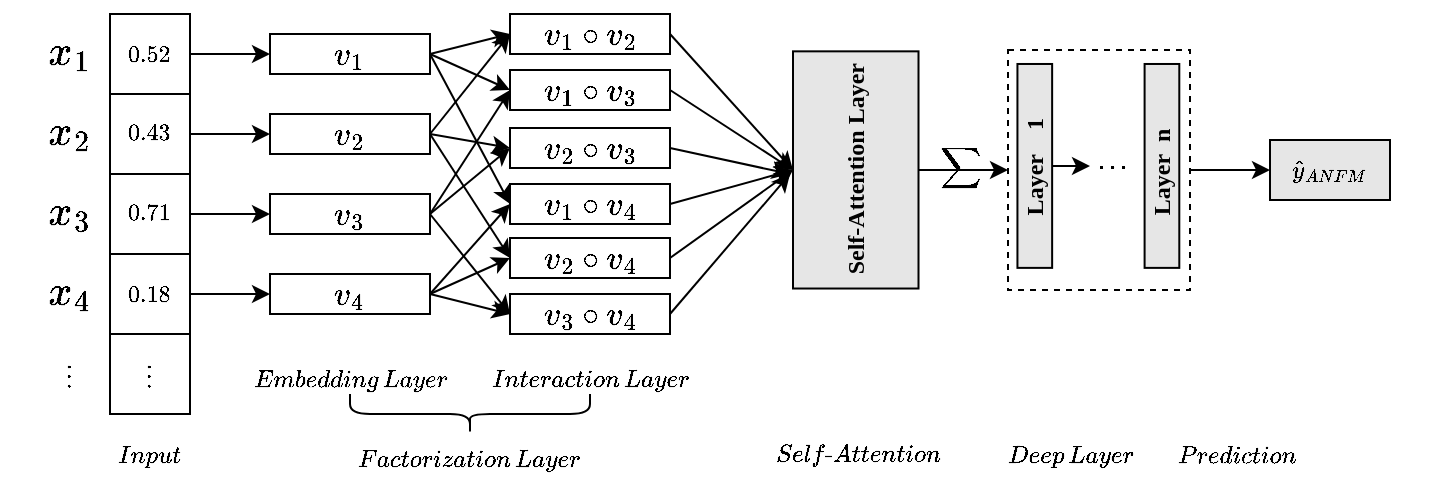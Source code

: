 <mxfile version="16.4.3" type="github">
  <diagram id="26pQuWGznM4Nc8gJCP6m" name="Page-1">
    <mxGraphModel dx="861" dy="432" grid="1" gridSize="10" guides="1" tooltips="1" connect="1" arrows="1" fold="1" page="1" pageScale="1" pageWidth="827" pageHeight="1169" math="1" shadow="0">
      <root>
        <mxCell id="0" />
        <mxCell id="1" parent="0" />
        <mxCell id="oOmBWD5v_Np9IudHWEEX-62" value="&lt;font style=&quot;font-size: 12px&quot;&gt;$$\sum&amp;nbsp;$$&lt;/font&gt;" style="rounded=0;whiteSpace=wrap;html=1;dashed=1;strokeColor=none;fillColor=none;" parent="1" vertex="1">
          <mxGeometry x="530" y="302" width="30" height="30" as="geometry" />
        </mxCell>
        <mxCell id="oOmBWD5v_Np9IudHWEEX-3" value="&lt;font style=&quot;font-size: 18px&quot;&gt;$$x_1$$&lt;/font&gt;" style="rounded=0;whiteSpace=wrap;html=1;dashed=1;strokeColor=none;fillColor=none;" parent="1" vertex="1">
          <mxGeometry x="80" y="240" width="40" height="40" as="geometry" />
        </mxCell>
        <mxCell id="oOmBWD5v_Np9IudHWEEX-13" style="edgeStyle=orthogonalEdgeStyle;rounded=0;orthogonalLoop=1;jettySize=auto;html=1;entryX=0;entryY=0.5;entryDx=0;entryDy=0;fontSize=18;" parent="1" source="oOmBWD5v_Np9IudHWEEX-1" target="oOmBWD5v_Np9IudHWEEX-12" edge="1">
          <mxGeometry relative="1" as="geometry" />
        </mxCell>
        <mxCell id="oOmBWD5v_Np9IudHWEEX-1" value="&lt;font style=&quot;font-size: 10px&quot;&gt;$$0.52$$&lt;/font&gt;" style="rounded=0;whiteSpace=wrap;html=1;fillColor=none;" parent="1" vertex="1">
          <mxGeometry x="120" y="240" width="40" height="40" as="geometry" />
        </mxCell>
        <mxCell id="oOmBWD5v_Np9IudHWEEX-4" value="&lt;font style=&quot;font-size: 18px&quot;&gt;$$x_2$$&lt;/font&gt;" style="rounded=0;whiteSpace=wrap;html=1;dashed=1;strokeColor=none;fillColor=none;" parent="1" vertex="1">
          <mxGeometry x="80" y="280" width="40" height="40" as="geometry" />
        </mxCell>
        <mxCell id="oOmBWD5v_Np9IudHWEEX-23" style="edgeStyle=orthogonalEdgeStyle;rounded=0;orthogonalLoop=1;jettySize=auto;html=1;entryX=0;entryY=0.5;entryDx=0;entryDy=0;fontSize=14;" parent="1" source="oOmBWD5v_Np9IudHWEEX-5" target="oOmBWD5v_Np9IudHWEEX-16" edge="1">
          <mxGeometry relative="1" as="geometry" />
        </mxCell>
        <mxCell id="oOmBWD5v_Np9IudHWEEX-5" value="&lt;font style=&quot;font-size: 10px&quot;&gt;$$0.43$$&lt;/font&gt;" style="rounded=0;whiteSpace=wrap;html=1;fillColor=none;" parent="1" vertex="1">
          <mxGeometry x="120" y="280" width="40" height="40" as="geometry" />
        </mxCell>
        <mxCell id="oOmBWD5v_Np9IudHWEEX-6" value="&lt;font style=&quot;font-size: 18px&quot;&gt;$$x_3$$&lt;/font&gt;" style="rounded=0;whiteSpace=wrap;html=1;dashed=1;strokeColor=none;fillColor=none;" parent="1" vertex="1">
          <mxGeometry x="80" y="320" width="40" height="40" as="geometry" />
        </mxCell>
        <mxCell id="oOmBWD5v_Np9IudHWEEX-24" style="edgeStyle=orthogonalEdgeStyle;rounded=0;orthogonalLoop=1;jettySize=auto;html=1;entryX=0;entryY=0.5;entryDx=0;entryDy=0;fontSize=14;" parent="1" source="oOmBWD5v_Np9IudHWEEX-7" target="oOmBWD5v_Np9IudHWEEX-17" edge="1">
          <mxGeometry relative="1" as="geometry" />
        </mxCell>
        <mxCell id="oOmBWD5v_Np9IudHWEEX-7" value="&lt;font style=&quot;font-size: 10px&quot;&gt;$$0.71$$&lt;/font&gt;" style="rounded=0;whiteSpace=wrap;html=1;fillColor=none;" parent="1" vertex="1">
          <mxGeometry x="120" y="320" width="40" height="40" as="geometry" />
        </mxCell>
        <mxCell id="oOmBWD5v_Np9IudHWEEX-8" value="&lt;font style=&quot;font-size: 18px&quot;&gt;$$x_4$$&lt;/font&gt;" style="rounded=0;whiteSpace=wrap;html=1;dashed=1;strokeColor=none;fillColor=none;" parent="1" vertex="1">
          <mxGeometry x="80" y="360" width="40" height="40" as="geometry" />
        </mxCell>
        <mxCell id="oOmBWD5v_Np9IudHWEEX-25" style="edgeStyle=orthogonalEdgeStyle;rounded=0;orthogonalLoop=1;jettySize=auto;html=1;entryX=0;entryY=0.5;entryDx=0;entryDy=0;fontSize=14;" parent="1" source="oOmBWD5v_Np9IudHWEEX-9" target="oOmBWD5v_Np9IudHWEEX-18" edge="1">
          <mxGeometry relative="1" as="geometry" />
        </mxCell>
        <mxCell id="oOmBWD5v_Np9IudHWEEX-9" value="&lt;font style=&quot;font-size: 10px&quot;&gt;$$0.18$$&lt;/font&gt;" style="rounded=0;whiteSpace=wrap;html=1;fillColor=none;" parent="1" vertex="1">
          <mxGeometry x="120" y="360" width="40" height="40" as="geometry" />
        </mxCell>
        <mxCell id="oOmBWD5v_Np9IudHWEEX-10" value="&lt;span style=&quot;font-size: 10px&quot;&gt;$$&amp;nbsp;\vdots&amp;nbsp;$$&lt;/span&gt;" style="rounded=0;whiteSpace=wrap;html=1;dashed=1;strokeColor=none;fillColor=none;" parent="1" vertex="1">
          <mxGeometry x="80" y="400" width="40" height="40" as="geometry" />
        </mxCell>
        <mxCell id="oOmBWD5v_Np9IudHWEEX-11" value="&lt;font style=&quot;font-size: 10px&quot;&gt;$$&amp;nbsp;\vdots&amp;nbsp;$$&lt;/font&gt;" style="rounded=0;whiteSpace=wrap;html=1;fillColor=none;" parent="1" vertex="1">
          <mxGeometry x="120" y="400" width="40" height="40" as="geometry" />
        </mxCell>
        <mxCell id="oOmBWD5v_Np9IudHWEEX-12" value="&lt;font style=&quot;font-size: 14px&quot;&gt;$$v_1$$&lt;/font&gt;" style="rounded=0;whiteSpace=wrap;html=1;fillColor=none;" parent="1" vertex="1">
          <mxGeometry x="200" y="250" width="80" height="20" as="geometry" />
        </mxCell>
        <mxCell id="oOmBWD5v_Np9IudHWEEX-14" value="&lt;font style=&quot;font-size: 14px&quot;&gt;$$v_{1} \circ v_{2}$$&lt;/font&gt;" style="rounded=0;whiteSpace=wrap;html=1;fillColor=none;" parent="1" vertex="1">
          <mxGeometry x="320" y="240" width="80" height="20" as="geometry" />
        </mxCell>
        <mxCell id="oOmBWD5v_Np9IudHWEEX-16" value="&lt;font style=&quot;font-size: 14px&quot;&gt;$$v_2$$&lt;/font&gt;" style="rounded=0;whiteSpace=wrap;html=1;fillColor=none;" parent="1" vertex="1">
          <mxGeometry x="200" y="290" width="80" height="20" as="geometry" />
        </mxCell>
        <mxCell id="oOmBWD5v_Np9IudHWEEX-17" value="&lt;font style=&quot;font-size: 14px&quot;&gt;$$v_3$$&lt;/font&gt;" style="rounded=0;whiteSpace=wrap;html=1;fillColor=none;" parent="1" vertex="1">
          <mxGeometry x="200" y="330" width="80" height="20" as="geometry" />
        </mxCell>
        <mxCell id="oOmBWD5v_Np9IudHWEEX-18" value="&lt;font style=&quot;font-size: 14px&quot;&gt;$$v_4$$&lt;/font&gt;" style="rounded=0;whiteSpace=wrap;html=1;fillColor=none;" parent="1" vertex="1">
          <mxGeometry x="200" y="370" width="80" height="20" as="geometry" />
        </mxCell>
        <mxCell id="oOmBWD5v_Np9IudHWEEX-26" value="&lt;span style=&quot;font-size: 14px&quot;&gt;$$v_{1} \circ v_{3}$$&lt;/span&gt;" style="rounded=0;whiteSpace=wrap;html=1;fillColor=none;" parent="1" vertex="1">
          <mxGeometry x="320" y="268" width="80" height="20" as="geometry" />
        </mxCell>
        <mxCell id="oOmBWD5v_Np9IudHWEEX-27" value="&lt;span style=&quot;font-size: 14px&quot;&gt;$$v_{2} \circ v_{3}$$&lt;/span&gt;" style="rounded=0;whiteSpace=wrap;html=1;fillColor=none;" parent="1" vertex="1">
          <mxGeometry x="320" y="297" width="80" height="20" as="geometry" />
        </mxCell>
        <mxCell id="oOmBWD5v_Np9IudHWEEX-29" value="&lt;font style=&quot;font-size: 14px&quot;&gt;$$v_{1} \circ v_{4}$$&lt;/font&gt;" style="rounded=0;whiteSpace=wrap;html=1;fillColor=none;" parent="1" vertex="1">
          <mxGeometry x="320" y="325" width="80" height="20" as="geometry" />
        </mxCell>
        <mxCell id="oOmBWD5v_Np9IudHWEEX-30" value="&lt;font style=&quot;font-size: 14px&quot;&gt;$$v_{2} \circ v_{4}$$&lt;/font&gt;" style="rounded=0;whiteSpace=wrap;html=1;fillColor=none;" parent="1" vertex="1">
          <mxGeometry x="320" y="352" width="80" height="20" as="geometry" />
        </mxCell>
        <mxCell id="oOmBWD5v_Np9IudHWEEX-31" value="&lt;font style=&quot;font-size: 14px&quot;&gt;$$v_{3} \circ v_{4}$$&lt;/font&gt;" style="rounded=0;whiteSpace=wrap;html=1;fillColor=none;" parent="1" vertex="1">
          <mxGeometry x="320" y="380" width="80" height="20" as="geometry" />
        </mxCell>
        <mxCell id="oOmBWD5v_Np9IudHWEEX-33" value="" style="endArrow=classic;html=1;rounded=0;fontSize=14;exitX=1;exitY=0.5;exitDx=0;exitDy=0;entryX=0;entryY=0.5;entryDx=0;entryDy=0;" parent="1" source="oOmBWD5v_Np9IudHWEEX-12" target="oOmBWD5v_Np9IudHWEEX-14" edge="1">
          <mxGeometry width="50" height="50" relative="1" as="geometry">
            <mxPoint x="300" y="380" as="sourcePoint" />
            <mxPoint x="350" y="330" as="targetPoint" />
          </mxGeometry>
        </mxCell>
        <mxCell id="oOmBWD5v_Np9IudHWEEX-35" value="" style="endArrow=classic;html=1;rounded=0;fontSize=14;exitX=1;exitY=0.5;exitDx=0;exitDy=0;entryX=0;entryY=0.5;entryDx=0;entryDy=0;" parent="1" source="oOmBWD5v_Np9IudHWEEX-16" target="oOmBWD5v_Np9IudHWEEX-14" edge="1">
          <mxGeometry width="50" height="50" relative="1" as="geometry">
            <mxPoint x="290" y="270" as="sourcePoint" />
            <mxPoint x="330" y="290" as="targetPoint" />
          </mxGeometry>
        </mxCell>
        <mxCell id="oOmBWD5v_Np9IudHWEEX-36" value="" style="endArrow=classic;html=1;rounded=0;fontSize=14;exitX=1;exitY=0.5;exitDx=0;exitDy=0;entryX=0;entryY=0.5;entryDx=0;entryDy=0;" parent="1" source="oOmBWD5v_Np9IudHWEEX-12" target="oOmBWD5v_Np9IudHWEEX-29" edge="1">
          <mxGeometry width="50" height="50" relative="1" as="geometry">
            <mxPoint x="290" y="270" as="sourcePoint" />
            <mxPoint x="320" y="320" as="targetPoint" />
          </mxGeometry>
        </mxCell>
        <mxCell id="oOmBWD5v_Np9IudHWEEX-40" value="" style="endArrow=classic;html=1;rounded=0;fontSize=14;entryX=0;entryY=0.5;entryDx=0;entryDy=0;" parent="1" target="oOmBWD5v_Np9IudHWEEX-26" edge="1">
          <mxGeometry width="50" height="50" relative="1" as="geometry">
            <mxPoint x="280" y="260" as="sourcePoint" />
            <mxPoint x="330" y="260" as="targetPoint" />
          </mxGeometry>
        </mxCell>
        <mxCell id="oOmBWD5v_Np9IudHWEEX-41" value="" style="endArrow=classic;html=1;rounded=0;fontSize=14;exitX=1;exitY=0.5;exitDx=0;exitDy=0;entryX=0;entryY=0.5;entryDx=0;entryDy=0;" parent="1" source="oOmBWD5v_Np9IudHWEEX-16" target="oOmBWD5v_Np9IudHWEEX-27" edge="1">
          <mxGeometry width="50" height="50" relative="1" as="geometry">
            <mxPoint x="300" y="280" as="sourcePoint" />
            <mxPoint x="340" y="270" as="targetPoint" />
          </mxGeometry>
        </mxCell>
        <mxCell id="oOmBWD5v_Np9IudHWEEX-42" value="" style="endArrow=classic;html=1;rounded=0;fontSize=14;exitX=1;exitY=0.5;exitDx=0;exitDy=0;entryX=0;entryY=0.5;entryDx=0;entryDy=0;" parent="1" source="oOmBWD5v_Np9IudHWEEX-16" target="oOmBWD5v_Np9IudHWEEX-30" edge="1">
          <mxGeometry width="50" height="50" relative="1" as="geometry">
            <mxPoint x="310" y="290" as="sourcePoint" />
            <mxPoint x="350" y="280" as="targetPoint" />
          </mxGeometry>
        </mxCell>
        <mxCell id="oOmBWD5v_Np9IudHWEEX-43" value="" style="endArrow=classic;html=1;rounded=0;fontSize=14;exitX=1;exitY=0.5;exitDx=0;exitDy=0;entryX=0;entryY=0.5;entryDx=0;entryDy=0;" parent="1" source="oOmBWD5v_Np9IudHWEEX-17" target="oOmBWD5v_Np9IudHWEEX-26" edge="1">
          <mxGeometry width="50" height="50" relative="1" as="geometry">
            <mxPoint x="320" y="300" as="sourcePoint" />
            <mxPoint x="360" y="290" as="targetPoint" />
          </mxGeometry>
        </mxCell>
        <mxCell id="oOmBWD5v_Np9IudHWEEX-44" value="" style="endArrow=classic;html=1;rounded=0;fontSize=14;exitX=1;exitY=0.5;exitDx=0;exitDy=0;entryX=0;entryY=0.5;entryDx=0;entryDy=0;" parent="1" source="oOmBWD5v_Np9IudHWEEX-17" target="oOmBWD5v_Np9IudHWEEX-27" edge="1">
          <mxGeometry width="50" height="50" relative="1" as="geometry">
            <mxPoint x="330" y="310" as="sourcePoint" />
            <mxPoint x="370" y="300" as="targetPoint" />
          </mxGeometry>
        </mxCell>
        <mxCell id="oOmBWD5v_Np9IudHWEEX-45" value="" style="endArrow=classic;html=1;rounded=0;fontSize=14;exitX=1;exitY=0.5;exitDx=0;exitDy=0;entryX=0;entryY=0.5;entryDx=0;entryDy=0;" parent="1" source="oOmBWD5v_Np9IudHWEEX-17" target="oOmBWD5v_Np9IudHWEEX-31" edge="1">
          <mxGeometry width="50" height="50" relative="1" as="geometry">
            <mxPoint x="340" y="320" as="sourcePoint" />
            <mxPoint x="380" y="310" as="targetPoint" />
          </mxGeometry>
        </mxCell>
        <mxCell id="oOmBWD5v_Np9IudHWEEX-46" value="" style="endArrow=classic;html=1;rounded=0;fontSize=14;exitX=1;exitY=0.5;exitDx=0;exitDy=0;entryX=0;entryY=0.5;entryDx=0;entryDy=0;" parent="1" source="oOmBWD5v_Np9IudHWEEX-18" target="oOmBWD5v_Np9IudHWEEX-31" edge="1">
          <mxGeometry width="50" height="50" relative="1" as="geometry">
            <mxPoint x="350" y="330" as="sourcePoint" />
            <mxPoint x="390" y="320" as="targetPoint" />
          </mxGeometry>
        </mxCell>
        <mxCell id="oOmBWD5v_Np9IudHWEEX-47" value="" style="endArrow=classic;html=1;rounded=0;fontSize=14;exitX=1;exitY=0.5;exitDx=0;exitDy=0;entryX=0;entryY=0.5;entryDx=0;entryDy=0;" parent="1" source="oOmBWD5v_Np9IudHWEEX-18" target="oOmBWD5v_Np9IudHWEEX-30" edge="1">
          <mxGeometry width="50" height="50" relative="1" as="geometry">
            <mxPoint x="360" y="340" as="sourcePoint" />
            <mxPoint x="400" y="330" as="targetPoint" />
          </mxGeometry>
        </mxCell>
        <mxCell id="oOmBWD5v_Np9IudHWEEX-48" value="" style="endArrow=classic;html=1;rounded=0;fontSize=14;exitX=1;exitY=0.5;exitDx=0;exitDy=0;entryX=0;entryY=0.5;entryDx=0;entryDy=0;" parent="1" source="oOmBWD5v_Np9IudHWEEX-18" target="oOmBWD5v_Np9IudHWEEX-29" edge="1">
          <mxGeometry width="50" height="50" relative="1" as="geometry">
            <mxPoint x="370" y="350" as="sourcePoint" />
            <mxPoint x="410" y="340" as="targetPoint" />
          </mxGeometry>
        </mxCell>
        <mxCell id="oOmBWD5v_Np9IudHWEEX-50" value="&lt;font style=&quot;font-size: 12px&quot; face=&quot;Times New Roman&quot;&gt;&lt;b&gt;Self-Attention Layer&lt;/b&gt;&lt;/font&gt;" style="rounded=0;whiteSpace=wrap;html=1;fillColor=#E6E6E6;rotation=-90;" parent="1" vertex="1">
          <mxGeometry x="433.58" y="286.59" width="118.59" height="62.75" as="geometry" />
        </mxCell>
        <mxCell id="oOmBWD5v_Np9IudHWEEX-52" value="" style="rounded=0;whiteSpace=wrap;html=1;dashed=1;fillColor=none;" parent="1" vertex="1">
          <mxGeometry x="569" y="258" width="91" height="120" as="geometry" />
        </mxCell>
        <mxCell id="oOmBWD5v_Np9IudHWEEX-53" value="&lt;font face=&quot;Times New Roman&quot;&gt;$$\hat{y}_{ANFM}&amp;nbsp;&lt;br&gt;$$&lt;/font&gt;" style="rounded=0;whiteSpace=wrap;html=1;fillColor=#E6E6E6;" parent="1" vertex="1">
          <mxGeometry x="700" y="303" width="60" height="30" as="geometry" />
        </mxCell>
        <mxCell id="oOmBWD5v_Np9IudHWEEX-54" value="" style="endArrow=classic;html=1;rounded=0;fontSize=14;exitX=1;exitY=0.5;exitDx=0;exitDy=0;entryX=0.5;entryY=0;entryDx=0;entryDy=0;" parent="1" source="oOmBWD5v_Np9IudHWEEX-14" target="oOmBWD5v_Np9IudHWEEX-50" edge="1">
          <mxGeometry width="50" height="50" relative="1" as="geometry">
            <mxPoint x="290" y="270" as="sourcePoint" />
            <mxPoint x="460" y="320" as="targetPoint" />
          </mxGeometry>
        </mxCell>
        <mxCell id="oOmBWD5v_Np9IudHWEEX-55" value="" style="endArrow=classic;html=1;rounded=0;fontSize=14;exitX=1;exitY=0.5;exitDx=0;exitDy=0;entryX=0.5;entryY=0;entryDx=0;entryDy=0;" parent="1" source="oOmBWD5v_Np9IudHWEEX-26" target="oOmBWD5v_Np9IudHWEEX-50" edge="1">
          <mxGeometry width="50" height="50" relative="1" as="geometry">
            <mxPoint x="410" y="260" as="sourcePoint" />
            <mxPoint x="430" y="310" as="targetPoint" />
          </mxGeometry>
        </mxCell>
        <mxCell id="oOmBWD5v_Np9IudHWEEX-56" value="" style="endArrow=classic;html=1;rounded=0;fontSize=14;exitX=1;exitY=0.5;exitDx=0;exitDy=0;" parent="1" source="oOmBWD5v_Np9IudHWEEX-27" edge="1">
          <mxGeometry width="50" height="50" relative="1" as="geometry">
            <mxPoint x="420" y="270" as="sourcePoint" />
            <mxPoint x="460" y="320" as="targetPoint" />
          </mxGeometry>
        </mxCell>
        <mxCell id="oOmBWD5v_Np9IudHWEEX-57" value="" style="endArrow=classic;html=1;rounded=0;fontSize=14;exitX=1;exitY=0.5;exitDx=0;exitDy=0;entryX=0.5;entryY=0;entryDx=0;entryDy=0;" parent="1" source="oOmBWD5v_Np9IudHWEEX-29" target="oOmBWD5v_Np9IudHWEEX-50" edge="1">
          <mxGeometry width="50" height="50" relative="1" as="geometry">
            <mxPoint x="430" y="280" as="sourcePoint" />
            <mxPoint x="470" y="350" as="targetPoint" />
          </mxGeometry>
        </mxCell>
        <mxCell id="oOmBWD5v_Np9IudHWEEX-58" value="" style="endArrow=classic;html=1;rounded=0;fontSize=14;exitX=1;exitY=0.5;exitDx=0;exitDy=0;entryX=0.5;entryY=0;entryDx=0;entryDy=0;" parent="1" source="oOmBWD5v_Np9IudHWEEX-30" target="oOmBWD5v_Np9IudHWEEX-50" edge="1">
          <mxGeometry width="50" height="50" relative="1" as="geometry">
            <mxPoint x="440" y="290" as="sourcePoint" />
            <mxPoint x="480" y="360" as="targetPoint" />
          </mxGeometry>
        </mxCell>
        <mxCell id="oOmBWD5v_Np9IudHWEEX-59" value="" style="endArrow=classic;html=1;rounded=0;fontSize=14;exitX=1;exitY=0.5;exitDx=0;exitDy=0;" parent="1" source="oOmBWD5v_Np9IudHWEEX-31" edge="1">
          <mxGeometry width="50" height="50" relative="1" as="geometry">
            <mxPoint x="400" y="250" as="sourcePoint" />
            <mxPoint x="460" y="320" as="targetPoint" />
          </mxGeometry>
        </mxCell>
        <mxCell id="oOmBWD5v_Np9IudHWEEX-60" value="" style="endArrow=classic;html=1;rounded=0;fontSize=14;exitX=0.5;exitY=1;exitDx=0;exitDy=0;entryX=0;entryY=0.5;entryDx=0;entryDy=0;startArrow=none;" parent="1" source="oOmBWD5v_Np9IudHWEEX-50" target="oOmBWD5v_Np9IudHWEEX-52" edge="1">
          <mxGeometry width="50" height="50" relative="1" as="geometry">
            <mxPoint x="419" y="260" as="sourcePoint" />
            <mxPoint x="459" y="330" as="targetPoint" />
          </mxGeometry>
        </mxCell>
        <mxCell id="oOmBWD5v_Np9IudHWEEX-61" value="" style="endArrow=classic;html=1;rounded=0;fontSize=14;exitX=1;exitY=0.5;exitDx=0;exitDy=0;entryX=0;entryY=0.5;entryDx=0;entryDy=0;" parent="1" source="oOmBWD5v_Np9IudHWEEX-52" target="oOmBWD5v_Np9IudHWEEX-53" edge="1">
          <mxGeometry width="50" height="50" relative="1" as="geometry">
            <mxPoint x="438" y="268" as="sourcePoint" />
            <mxPoint x="478" y="338" as="targetPoint" />
          </mxGeometry>
        </mxCell>
        <mxCell id="oOmBWD5v_Np9IudHWEEX-64" value="&lt;font face=&quot;Times New Roman&quot; style=&quot;font-size: 12px&quot;&gt;$$Embedding\, Layer$$&lt;/font&gt;" style="rounded=0;whiteSpace=wrap;html=1;dashed=1;strokeColor=none;fillColor=none;fontStyle=0" parent="1" vertex="1">
          <mxGeometry x="200" y="402" width="80" height="40" as="geometry" />
        </mxCell>
        <mxCell id="oOmBWD5v_Np9IudHWEEX-68" value="&lt;font face=&quot;Times New Roman&quot;&gt;$$Self\mbox{-}Attention$$&lt;/font&gt;" style="rounded=0;whiteSpace=wrap;html=1;dashed=1;strokeColor=none;fillColor=none;fontStyle=0" parent="1" vertex="1">
          <mxGeometry x="444" y="440" width="100" height="40" as="geometry" />
        </mxCell>
        <mxCell id="oOmBWD5v_Np9IudHWEEX-69" value="&lt;font face=&quot;Times New Roman&quot; style=&quot;font-size: 12px&quot;&gt;$$Deep\, Layer$$&lt;/font&gt;" style="rounded=0;whiteSpace=wrap;html=1;dashed=1;strokeColor=none;fillColor=none;fontStyle=0" parent="1" vertex="1">
          <mxGeometry x="560" y="440" width="80" height="40" as="geometry" />
        </mxCell>
        <mxCell id="oOmBWD5v_Np9IudHWEEX-70" value="&lt;font face=&quot;Times New Roman&quot; style=&quot;font-size: 12px&quot;&gt;$$Prediction$$&lt;/font&gt;" style="rounded=0;whiteSpace=wrap;html=1;dashed=1;strokeColor=none;fillColor=none;fontStyle=0" parent="1" vertex="1">
          <mxGeometry x="649" y="440" width="70" height="40" as="geometry" />
        </mxCell>
        <mxCell id="oOmBWD5v_Np9IudHWEEX-71" value="&lt;font face=&quot;Times New Roman&quot; style=&quot;font-size: 12px&quot;&gt;$$Input$$&lt;/font&gt;" style="rounded=0;whiteSpace=wrap;html=1;dashed=1;strokeColor=none;fillColor=none;fontStyle=0" parent="1" vertex="1">
          <mxGeometry x="100" y="440" width="80" height="40" as="geometry" />
        </mxCell>
        <mxCell id="oOmBWD5v_Np9IudHWEEX-72" value="&lt;font face=&quot;Times New Roman&quot; style=&quot;font-size: 12px&quot;&gt;$$Interaction\, Layer$$&lt;/font&gt;" style="rounded=0;whiteSpace=wrap;html=1;dashed=1;strokeColor=none;fillColor=none;fontStyle=0" parent="1" vertex="1">
          <mxGeometry x="310" y="402" width="100" height="40" as="geometry" />
        </mxCell>
        <mxCell id="PUxkBMsNcQd4sYksjn2E-1" value="" style="shape=curlyBracket;whiteSpace=wrap;html=1;rounded=1;rotation=-90;" vertex="1" parent="1">
          <mxGeometry x="290" y="380" width="20" height="120" as="geometry" />
        </mxCell>
        <mxCell id="PUxkBMsNcQd4sYksjn2E-3" value="&lt;font face=&quot;Times New Roman&quot; style=&quot;font-size: 12px&quot;&gt;$$Factorization\, Layer$$&lt;/font&gt;" style="rounded=0;whiteSpace=wrap;html=1;dashed=1;strokeColor=none;fillColor=none;fontStyle=0" vertex="1" parent="1">
          <mxGeometry x="250" y="442" width="100" height="40" as="geometry" />
        </mxCell>
        <mxCell id="PUxkBMsNcQd4sYksjn2E-5" value="&lt;font style=&quot;font-size: 12px&quot; face=&quot;Times New Roman&quot;&gt;&lt;b&gt;Layer&amp;nbsp; &amp;nbsp; 1&lt;/b&gt;&lt;/font&gt;" style="rounded=0;whiteSpace=wrap;html=1;fillColor=#E6E6E6;rotation=-90;" vertex="1" parent="1">
          <mxGeometry x="531.42" y="307.29" width="101.95" height="17.35" as="geometry" />
        </mxCell>
        <mxCell id="PUxkBMsNcQd4sYksjn2E-6" value="&lt;font style=&quot;font-size: 12px&quot; face=&quot;Times New Roman&quot;&gt;&lt;b&gt;Layer&amp;nbsp; n &amp;nbsp;&lt;/b&gt;&lt;/font&gt;" style="rounded=0;whiteSpace=wrap;html=1;fillColor=#E6E6E6;rotation=-90;" vertex="1" parent="1">
          <mxGeometry x="595" y="307.29" width="101.95" height="17.35" as="geometry" />
        </mxCell>
        <mxCell id="PUxkBMsNcQd4sYksjn2E-7" value="" style="endArrow=classic;html=1;rounded=0;fontSize=14;exitX=0.5;exitY=1;exitDx=0;exitDy=0;" edge="1" parent="1" source="PUxkBMsNcQd4sYksjn2E-5">
          <mxGeometry width="50" height="50" relative="1" as="geometry">
            <mxPoint x="690" y="328" as="sourcePoint" />
            <mxPoint x="610" y="316" as="targetPoint" />
          </mxGeometry>
        </mxCell>
        <mxCell id="PUxkBMsNcQd4sYksjn2E-8" value="&lt;font face=&quot;Times New Roman&quot; style=&quot;font-size: 12px&quot;&gt;$$...$$&lt;/font&gt;" style="rounded=0;whiteSpace=wrap;html=1;dashed=1;strokeColor=none;fillColor=none;fontStyle=0" vertex="1" parent="1">
          <mxGeometry x="611.37" y="308" width="20" height="10" as="geometry" />
        </mxCell>
      </root>
    </mxGraphModel>
  </diagram>
</mxfile>

